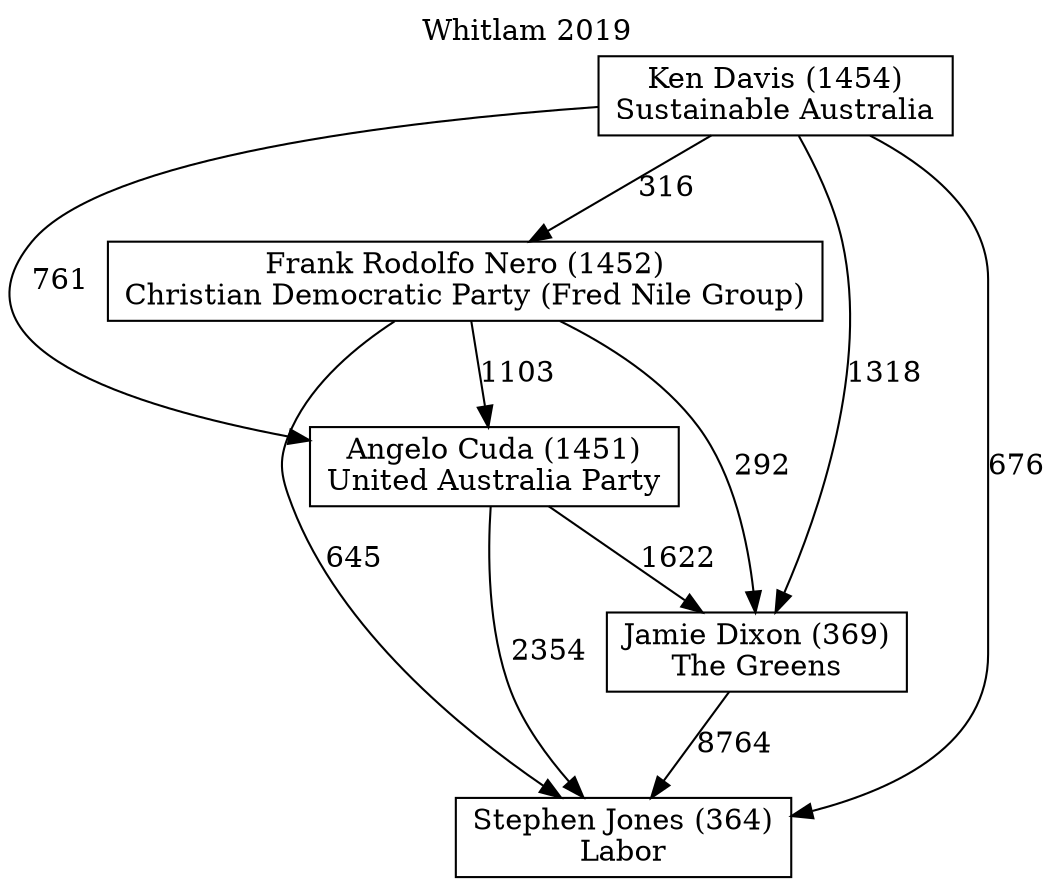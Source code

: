 // House preference flow
digraph "Stephen Jones (364)_Whitlam_2019" {
	graph [label="Whitlam 2019" labelloc=t mclimit=10]
	node [shape=box]
	"Stephen Jones (364)" [label="Stephen Jones (364)
Labor"]
	"Jamie Dixon (369)" [label="Jamie Dixon (369)
The Greens"]
	"Angelo Cuda (1451)" [label="Angelo Cuda (1451)
United Australia Party"]
	"Frank Rodolfo Nero (1452)" [label="Frank Rodolfo Nero (1452)
Christian Democratic Party (Fred Nile Group)"]
	"Ken Davis (1454)" [label="Ken Davis (1454)
Sustainable Australia"]
	"Jamie Dixon (369)" -> "Stephen Jones (364)" [label=8764]
	"Angelo Cuda (1451)" -> "Jamie Dixon (369)" [label=1622]
	"Frank Rodolfo Nero (1452)" -> "Angelo Cuda (1451)" [label=1103]
	"Ken Davis (1454)" -> "Frank Rodolfo Nero (1452)" [label=316]
	"Angelo Cuda (1451)" -> "Stephen Jones (364)" [label=2354]
	"Frank Rodolfo Nero (1452)" -> "Stephen Jones (364)" [label=645]
	"Ken Davis (1454)" -> "Stephen Jones (364)" [label=676]
	"Ken Davis (1454)" -> "Angelo Cuda (1451)" [label=761]
	"Frank Rodolfo Nero (1452)" -> "Jamie Dixon (369)" [label=292]
	"Ken Davis (1454)" -> "Jamie Dixon (369)" [label=1318]
}

